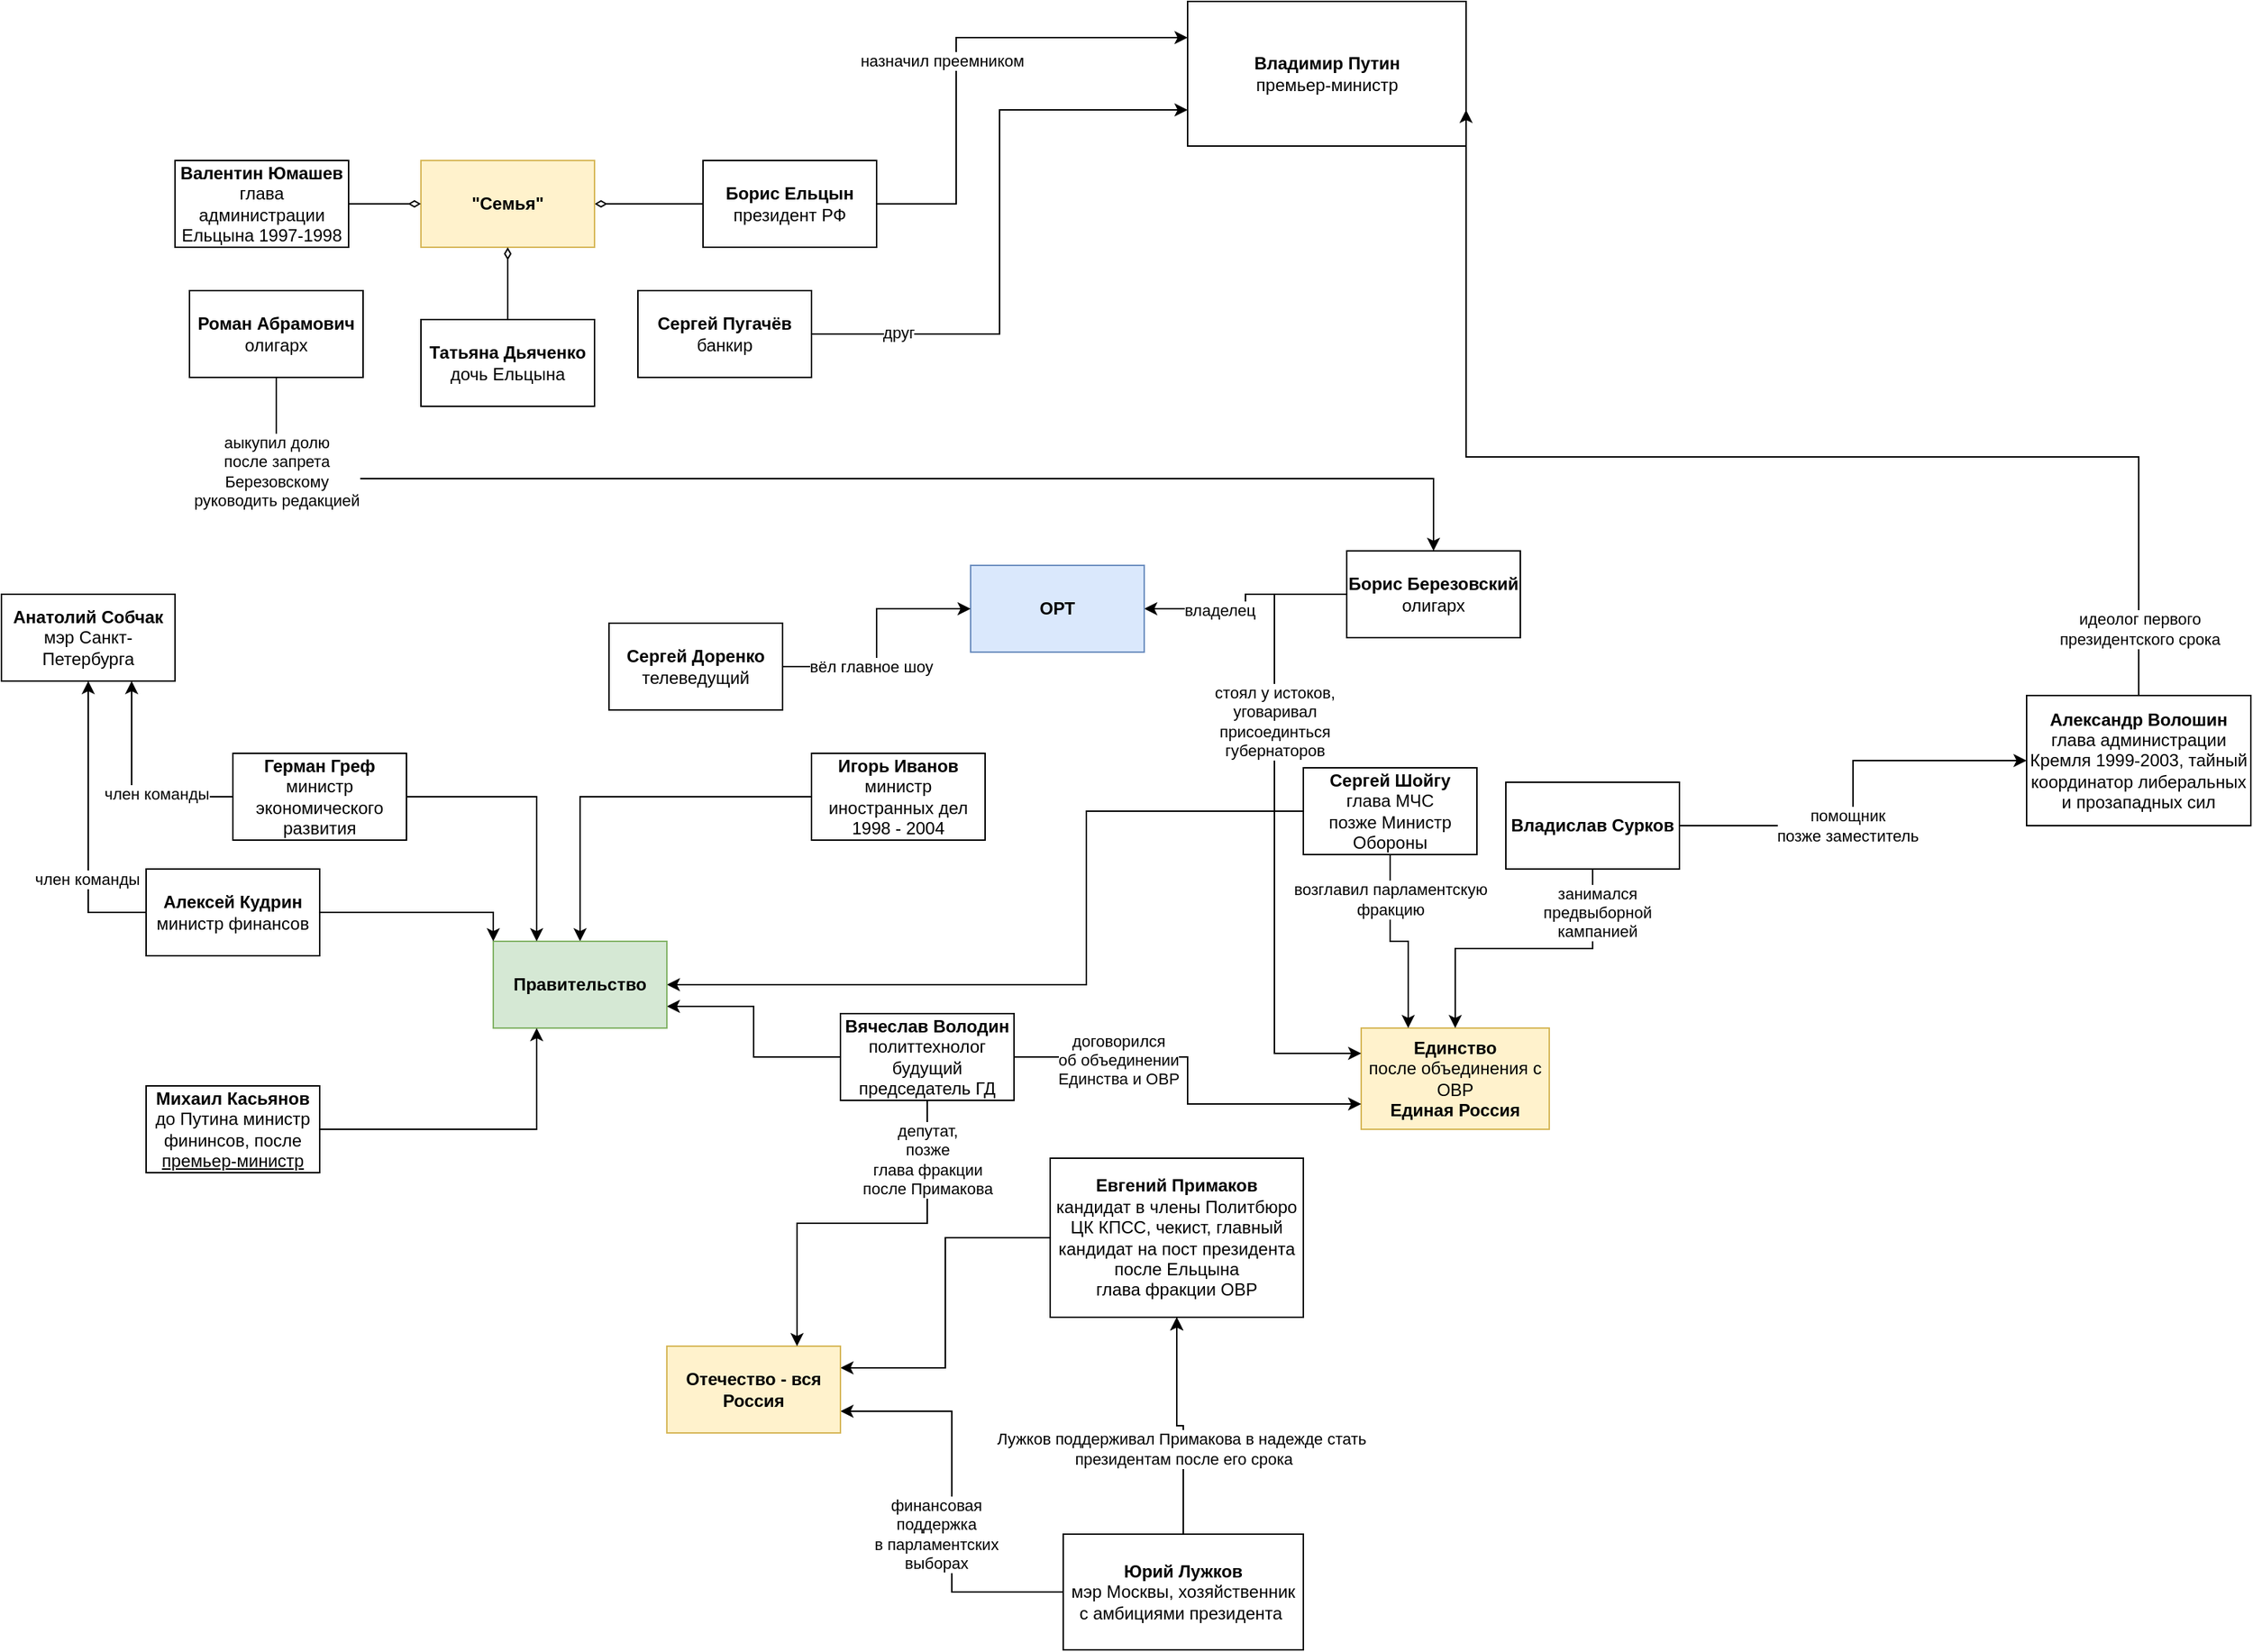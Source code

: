 <mxfile version="20.4.2" type="github">
  <diagram id="R2lEEEUBdFMjLlhIrx00" name="Page-1">
    <mxGraphModel dx="2071" dy="1838" grid="1" gridSize="10" guides="1" tooltips="1" connect="1" arrows="1" fold="1" page="1" pageScale="1" pageWidth="850" pageHeight="1100" math="0" shadow="0" extFonts="Permanent Marker^https://fonts.googleapis.com/css?family=Permanent+Marker">
      <root>
        <mxCell id="0" />
        <mxCell id="1" parent="0" />
        <mxCell id="mc-ZGPXS3bzHDEpSmZdM-4" value="" style="edgeStyle=orthogonalEdgeStyle;rounded=0;orthogonalLoop=1;jettySize=auto;html=1;entryX=0;entryY=0.25;entryDx=0;entryDy=0;" edge="1" parent="1" source="mc-ZGPXS3bzHDEpSmZdM-1" target="mc-ZGPXS3bzHDEpSmZdM-3">
          <mxGeometry relative="1" as="geometry">
            <Array as="points">
              <mxPoint x="630" y="-50" />
              <mxPoint x="630" y="-165" />
            </Array>
          </mxGeometry>
        </mxCell>
        <mxCell id="mc-ZGPXS3bzHDEpSmZdM-54" value="назначил преемником" style="edgeLabel;html=1;align=center;verticalAlign=middle;resizable=0;points=[];" vertex="1" connectable="0" parent="mc-ZGPXS3bzHDEpSmZdM-4">
          <mxGeometry x="-0.415" y="-2" relative="1" as="geometry">
            <mxPoint x="-12" y="-58" as="offset" />
          </mxGeometry>
        </mxCell>
        <mxCell id="mc-ZGPXS3bzHDEpSmZdM-1" value="&lt;b&gt;Борис Ельцын&lt;br&gt;&lt;/b&gt;президент РФ" style="rounded=0;whiteSpace=wrap;html=1;" vertex="1" parent="1">
          <mxGeometry x="455" y="-80" width="120" height="60" as="geometry" />
        </mxCell>
        <mxCell id="mc-ZGPXS3bzHDEpSmZdM-3" value="&lt;b&gt;Владимир Путин&lt;br&gt;&lt;/b&gt;премьер-министр" style="rounded=0;whiteSpace=wrap;html=1;" vertex="1" parent="1">
          <mxGeometry x="790" y="-190" width="192.5" height="100" as="geometry" />
        </mxCell>
        <mxCell id="mc-ZGPXS3bzHDEpSmZdM-55" style="edgeStyle=orthogonalEdgeStyle;rounded=0;orthogonalLoop=1;jettySize=auto;html=1;startArrow=none;startFill=0;endArrow=classic;endFill=1;entryX=1;entryY=0.75;entryDx=0;entryDy=0;" edge="1" parent="1" source="mc-ZGPXS3bzHDEpSmZdM-5" target="mc-ZGPXS3bzHDEpSmZdM-3">
          <mxGeometry relative="1" as="geometry">
            <mxPoint x="970" y="75" as="targetPoint" />
            <Array as="points">
              <mxPoint x="1448" y="125" />
            </Array>
          </mxGeometry>
        </mxCell>
        <mxCell id="mc-ZGPXS3bzHDEpSmZdM-56" value="идеолог первого&lt;br&gt;президентского срока" style="edgeLabel;html=1;align=center;verticalAlign=middle;resizable=0;points=[];" vertex="1" connectable="0" parent="mc-ZGPXS3bzHDEpSmZdM-55">
          <mxGeometry x="-0.915" y="-3" relative="1" as="geometry">
            <mxPoint x="-3" y="-9" as="offset" />
          </mxGeometry>
        </mxCell>
        <mxCell id="mc-ZGPXS3bzHDEpSmZdM-5" value="&lt;b&gt;Александр Волошин&lt;br&gt;&lt;/b&gt;глава администрации Кремля 1999-2003, тайный координатор либеральных и прозападных сил" style="rounded=0;whiteSpace=wrap;html=1;" vertex="1" parent="1">
          <mxGeometry x="1370" y="290" width="155" height="90" as="geometry" />
        </mxCell>
        <mxCell id="mc-ZGPXS3bzHDEpSmZdM-20" style="edgeStyle=orthogonalEdgeStyle;rounded=0;orthogonalLoop=1;jettySize=auto;html=1;exitX=0;exitY=0.5;exitDx=0;exitDy=0;entryX=1;entryY=0.25;entryDx=0;entryDy=0;startArrow=none;startFill=0;endArrow=classic;endFill=1;" edge="1" parent="1" source="mc-ZGPXS3bzHDEpSmZdM-6" target="mc-ZGPXS3bzHDEpSmZdM-19">
          <mxGeometry relative="1" as="geometry" />
        </mxCell>
        <mxCell id="mc-ZGPXS3bzHDEpSmZdM-6" value="&lt;b&gt;Евгений Примаков&lt;br&gt;&lt;/b&gt;кандидат в члены Политбюро ЦК КПСС, чекист, главный кандидат на пост президента после Ельцына&lt;br&gt;глава фракции ОВР" style="rounded=0;whiteSpace=wrap;html=1;" vertex="1" parent="1">
          <mxGeometry x="695" y="610" width="175" height="110" as="geometry" />
        </mxCell>
        <mxCell id="mc-ZGPXS3bzHDEpSmZdM-8" style="edgeStyle=orthogonalEdgeStyle;rounded=0;orthogonalLoop=1;jettySize=auto;html=1;entryX=0.5;entryY=1;entryDx=0;entryDy=0;" edge="1" parent="1" source="mc-ZGPXS3bzHDEpSmZdM-7" target="mc-ZGPXS3bzHDEpSmZdM-6">
          <mxGeometry relative="1" as="geometry" />
        </mxCell>
        <mxCell id="mc-ZGPXS3bzHDEpSmZdM-9" value="" style="edgeStyle=orthogonalEdgeStyle;rounded=0;orthogonalLoop=1;jettySize=auto;html=1;" edge="1" parent="1" source="mc-ZGPXS3bzHDEpSmZdM-7" target="mc-ZGPXS3bzHDEpSmZdM-6">
          <mxGeometry relative="1" as="geometry" />
        </mxCell>
        <mxCell id="mc-ZGPXS3bzHDEpSmZdM-11" value="Лужков поддерживал Примакова в надежде стать&amp;nbsp;&lt;br&gt;президентам после его срока" style="edgeLabel;html=1;align=center;verticalAlign=middle;resizable=0;points=[];" vertex="1" connectable="0" parent="mc-ZGPXS3bzHDEpSmZdM-9">
          <mxGeometry x="-0.227" relative="1" as="geometry">
            <mxPoint as="offset" />
          </mxGeometry>
        </mxCell>
        <mxCell id="mc-ZGPXS3bzHDEpSmZdM-21" style="edgeStyle=orthogonalEdgeStyle;rounded=0;orthogonalLoop=1;jettySize=auto;html=1;entryX=1;entryY=0.75;entryDx=0;entryDy=0;startArrow=none;startFill=0;endArrow=classic;endFill=1;" edge="1" parent="1" source="mc-ZGPXS3bzHDEpSmZdM-7" target="mc-ZGPXS3bzHDEpSmZdM-19">
          <mxGeometry relative="1" as="geometry" />
        </mxCell>
        <mxCell id="mc-ZGPXS3bzHDEpSmZdM-22" value="финансовая&lt;br&gt;поддержка&lt;br&gt;в парламентских&lt;br&gt;выборах" style="edgeLabel;html=1;align=center;verticalAlign=middle;resizable=0;points=[];" vertex="1" connectable="0" parent="mc-ZGPXS3bzHDEpSmZdM-21">
          <mxGeometry x="-0.53" relative="1" as="geometry">
            <mxPoint x="-23" y="-40" as="offset" />
          </mxGeometry>
        </mxCell>
        <mxCell id="mc-ZGPXS3bzHDEpSmZdM-7" value="&lt;b&gt;Юрий Лужков&lt;br&gt;&lt;/b&gt;мэр Москвы, хозяйственник с амбициями президента&amp;nbsp;" style="rounded=0;whiteSpace=wrap;html=1;" vertex="1" parent="1">
          <mxGeometry x="704" y="870" width="166" height="80" as="geometry" />
        </mxCell>
        <mxCell id="mc-ZGPXS3bzHDEpSmZdM-13" style="edgeStyle=orthogonalEdgeStyle;rounded=0;orthogonalLoop=1;jettySize=auto;html=1;entryX=0;entryY=0.5;entryDx=0;entryDy=0;endArrow=none;endFill=0;startArrow=diamondThin;startFill=0;" edge="1" parent="1" source="mc-ZGPXS3bzHDEpSmZdM-12" target="mc-ZGPXS3bzHDEpSmZdM-1">
          <mxGeometry relative="1" as="geometry" />
        </mxCell>
        <mxCell id="mc-ZGPXS3bzHDEpSmZdM-12" value="&lt;b&gt;&quot;Семья&quot;&lt;/b&gt;" style="rounded=0;whiteSpace=wrap;html=1;fillColor=#fff2cc;strokeColor=#d6b656;" vertex="1" parent="1">
          <mxGeometry x="260" y="-80" width="120" height="60" as="geometry" />
        </mxCell>
        <mxCell id="mc-ZGPXS3bzHDEpSmZdM-14" value="&lt;b&gt;Татьяна Дьяченко&lt;/b&gt;&lt;br&gt;дочь Ельцына" style="rounded=0;whiteSpace=wrap;html=1;" vertex="1" parent="1">
          <mxGeometry x="260" y="30" width="120" height="60" as="geometry" />
        </mxCell>
        <mxCell id="mc-ZGPXS3bzHDEpSmZdM-15" style="edgeStyle=orthogonalEdgeStyle;rounded=0;orthogonalLoop=1;jettySize=auto;html=1;entryX=0.5;entryY=0;entryDx=0;entryDy=0;endArrow=none;endFill=0;startArrow=diamondThin;startFill=0;exitX=0.5;exitY=1;exitDx=0;exitDy=0;" edge="1" parent="1" source="mc-ZGPXS3bzHDEpSmZdM-12" target="mc-ZGPXS3bzHDEpSmZdM-14">
          <mxGeometry relative="1" as="geometry">
            <mxPoint x="390" y="-40" as="sourcePoint" />
            <mxPoint x="465" y="-40" as="targetPoint" />
          </mxGeometry>
        </mxCell>
        <mxCell id="mc-ZGPXS3bzHDEpSmZdM-16" value="&lt;b&gt;Валентин Юмашев&lt;/b&gt;&lt;br&gt;глава администрации Ельцына 1997-1998" style="rounded=0;whiteSpace=wrap;html=1;" vertex="1" parent="1">
          <mxGeometry x="90" y="-80" width="120" height="60" as="geometry" />
        </mxCell>
        <mxCell id="mc-ZGPXS3bzHDEpSmZdM-17" style="edgeStyle=orthogonalEdgeStyle;rounded=0;orthogonalLoop=1;jettySize=auto;html=1;entryX=1;entryY=0.5;entryDx=0;entryDy=0;endArrow=none;endFill=0;startArrow=diamondThin;startFill=0;exitX=0;exitY=0.5;exitDx=0;exitDy=0;" edge="1" parent="1" source="mc-ZGPXS3bzHDEpSmZdM-12" target="mc-ZGPXS3bzHDEpSmZdM-16">
          <mxGeometry relative="1" as="geometry">
            <mxPoint x="330" y="-10" as="sourcePoint" />
            <mxPoint x="330" y="40" as="targetPoint" />
          </mxGeometry>
        </mxCell>
        <mxCell id="mc-ZGPXS3bzHDEpSmZdM-18" value="&lt;b&gt;Единство&lt;/b&gt;&lt;br&gt;после объединения с ОВР&lt;br&gt;&lt;b&gt;Единая Россия&lt;/b&gt;" style="rounded=0;whiteSpace=wrap;html=1;fillColor=#fff2cc;strokeColor=#d6b656;" vertex="1" parent="1">
          <mxGeometry x="910" y="520" width="130" height="70" as="geometry" />
        </mxCell>
        <mxCell id="mc-ZGPXS3bzHDEpSmZdM-19" value="&lt;b&gt;Отечество - вся Россия&lt;/b&gt;" style="rounded=0;whiteSpace=wrap;html=1;fillColor=#fff2cc;strokeColor=#d6b656;" vertex="1" parent="1">
          <mxGeometry x="430" y="740" width="120" height="60" as="geometry" />
        </mxCell>
        <mxCell id="mc-ZGPXS3bzHDEpSmZdM-24" style="edgeStyle=orthogonalEdgeStyle;rounded=0;orthogonalLoop=1;jettySize=auto;html=1;startArrow=none;startFill=0;endArrow=classic;endFill=1;entryX=0;entryY=0.25;entryDx=0;entryDy=0;" edge="1" parent="1" source="mc-ZGPXS3bzHDEpSmZdM-23" target="mc-ZGPXS3bzHDEpSmZdM-18">
          <mxGeometry relative="1" as="geometry">
            <mxPoint x="840" y="540" as="targetPoint" />
            <Array as="points">
              <mxPoint x="850" y="220" />
              <mxPoint x="850" y="538" />
            </Array>
          </mxGeometry>
        </mxCell>
        <mxCell id="mc-ZGPXS3bzHDEpSmZdM-25" value="стоял у истоков,&lt;br&gt;уговаривал&lt;br&gt;присоединться&lt;br&gt;губернаторов" style="edgeLabel;html=1;align=center;verticalAlign=middle;resizable=0;points=[];" vertex="1" connectable="0" parent="mc-ZGPXS3bzHDEpSmZdM-24">
          <mxGeometry x="-0.693" y="2" relative="1" as="geometry">
            <mxPoint x="-2" y="72" as="offset" />
          </mxGeometry>
        </mxCell>
        <mxCell id="mc-ZGPXS3bzHDEpSmZdM-73" style="edgeStyle=orthogonalEdgeStyle;rounded=0;orthogonalLoop=1;jettySize=auto;html=1;startArrow=none;startFill=0;endArrow=classic;endFill=1;" edge="1" parent="1" source="mc-ZGPXS3bzHDEpSmZdM-23" target="mc-ZGPXS3bzHDEpSmZdM-34">
          <mxGeometry relative="1" as="geometry" />
        </mxCell>
        <mxCell id="mc-ZGPXS3bzHDEpSmZdM-74" value="владелец" style="edgeLabel;html=1;align=center;verticalAlign=middle;resizable=0;points=[];" vertex="1" connectable="0" parent="mc-ZGPXS3bzHDEpSmZdM-73">
          <mxGeometry x="0.316" y="1" relative="1" as="geometry">
            <mxPoint as="offset" />
          </mxGeometry>
        </mxCell>
        <mxCell id="mc-ZGPXS3bzHDEpSmZdM-23" value="&lt;b&gt;Борис Березовский&lt;/b&gt;&lt;br&gt;олигарх" style="rounded=0;whiteSpace=wrap;html=1;" vertex="1" parent="1">
          <mxGeometry x="900" y="190" width="120" height="60" as="geometry" />
        </mxCell>
        <mxCell id="mc-ZGPXS3bzHDEpSmZdM-27" style="edgeStyle=orthogonalEdgeStyle;rounded=0;orthogonalLoop=1;jettySize=auto;html=1;entryX=0;entryY=0.5;entryDx=0;entryDy=0;startArrow=none;startFill=0;endArrow=classic;endFill=1;" edge="1" parent="1" source="mc-ZGPXS3bzHDEpSmZdM-26" target="mc-ZGPXS3bzHDEpSmZdM-5">
          <mxGeometry relative="1" as="geometry" />
        </mxCell>
        <mxCell id="mc-ZGPXS3bzHDEpSmZdM-28" value="помощник&lt;br&gt;позже заместитель" style="edgeLabel;html=1;align=center;verticalAlign=middle;resizable=0;points=[];" vertex="1" connectable="0" parent="mc-ZGPXS3bzHDEpSmZdM-27">
          <mxGeometry x="-0.312" y="-2" relative="1" as="geometry">
            <mxPoint x="18" y="-2" as="offset" />
          </mxGeometry>
        </mxCell>
        <mxCell id="mc-ZGPXS3bzHDEpSmZdM-29" style="edgeStyle=orthogonalEdgeStyle;rounded=0;orthogonalLoop=1;jettySize=auto;html=1;entryX=0.5;entryY=0;entryDx=0;entryDy=0;startArrow=none;startFill=0;endArrow=classic;endFill=1;" edge="1" parent="1" source="mc-ZGPXS3bzHDEpSmZdM-26" target="mc-ZGPXS3bzHDEpSmZdM-18">
          <mxGeometry relative="1" as="geometry" />
        </mxCell>
        <mxCell id="mc-ZGPXS3bzHDEpSmZdM-30" value="занимался&lt;br&gt;предвыборной&lt;br&gt;кампанией" style="edgeLabel;html=1;align=center;verticalAlign=middle;resizable=0;points=[];" vertex="1" connectable="0" parent="mc-ZGPXS3bzHDEpSmZdM-29">
          <mxGeometry x="-0.198" y="-1" relative="1" as="geometry">
            <mxPoint x="30" y="-24" as="offset" />
          </mxGeometry>
        </mxCell>
        <mxCell id="mc-ZGPXS3bzHDEpSmZdM-26" value="&lt;b&gt;Владислав Сурков&lt;/b&gt;&lt;br&gt;" style="rounded=0;whiteSpace=wrap;html=1;" vertex="1" parent="1">
          <mxGeometry x="1010" y="350" width="120" height="60" as="geometry" />
        </mxCell>
        <mxCell id="mc-ZGPXS3bzHDEpSmZdM-46" style="edgeStyle=orthogonalEdgeStyle;rounded=0;orthogonalLoop=1;jettySize=auto;html=1;entryX=0.25;entryY=0;entryDx=0;entryDy=0;startArrow=none;startFill=0;endArrow=classic;endFill=1;" edge="1" parent="1" source="mc-ZGPXS3bzHDEpSmZdM-31" target="mc-ZGPXS3bzHDEpSmZdM-18">
          <mxGeometry relative="1" as="geometry" />
        </mxCell>
        <mxCell id="mc-ZGPXS3bzHDEpSmZdM-47" value="возглавил парламентскую&lt;br&gt;фракцию" style="edgeLabel;html=1;align=center;verticalAlign=middle;resizable=0;points=[];" vertex="1" connectable="0" parent="mc-ZGPXS3bzHDEpSmZdM-46">
          <mxGeometry x="-0.721" y="-1" relative="1" as="geometry">
            <mxPoint x="1" y="12" as="offset" />
          </mxGeometry>
        </mxCell>
        <mxCell id="mc-ZGPXS3bzHDEpSmZdM-60" style="edgeStyle=orthogonalEdgeStyle;rounded=0;orthogonalLoop=1;jettySize=auto;html=1;entryX=1;entryY=0.5;entryDx=0;entryDy=0;startArrow=none;startFill=0;endArrow=classic;endFill=1;" edge="1" parent="1" source="mc-ZGPXS3bzHDEpSmZdM-31" target="mc-ZGPXS3bzHDEpSmZdM-58">
          <mxGeometry relative="1" as="geometry">
            <Array as="points">
              <mxPoint x="720" y="370" />
              <mxPoint x="720" y="490" />
            </Array>
          </mxGeometry>
        </mxCell>
        <mxCell id="mc-ZGPXS3bzHDEpSmZdM-31" value="&lt;b&gt;Сергей Шойгу&lt;/b&gt;&lt;br&gt;глава МЧС&lt;br&gt;позже Министр Обороны" style="rounded=0;whiteSpace=wrap;html=1;" vertex="1" parent="1">
          <mxGeometry x="870" y="340" width="120" height="60" as="geometry" />
        </mxCell>
        <mxCell id="mc-ZGPXS3bzHDEpSmZdM-34" value="&lt;b&gt;ОРТ&lt;/b&gt;" style="rounded=0;whiteSpace=wrap;html=1;fillColor=#dae8fc;strokeColor=#6c8ebf;" vertex="1" parent="1">
          <mxGeometry x="640" y="200.0" width="120" height="60" as="geometry" />
        </mxCell>
        <mxCell id="mc-ZGPXS3bzHDEpSmZdM-38" style="edgeStyle=orthogonalEdgeStyle;rounded=0;orthogonalLoop=1;jettySize=auto;html=1;startArrow=none;startFill=0;endArrow=classic;endFill=1;" edge="1" parent="1" source="mc-ZGPXS3bzHDEpSmZdM-37" target="mc-ZGPXS3bzHDEpSmZdM-34">
          <mxGeometry relative="1" as="geometry" />
        </mxCell>
        <mxCell id="mc-ZGPXS3bzHDEpSmZdM-39" value="вёл главное шоу" style="edgeLabel;html=1;align=center;verticalAlign=middle;resizable=0;points=[];" vertex="1" connectable="0" parent="mc-ZGPXS3bzHDEpSmZdM-38">
          <mxGeometry x="-0.723" y="-3" relative="1" as="geometry">
            <mxPoint x="37" y="-3" as="offset" />
          </mxGeometry>
        </mxCell>
        <mxCell id="mc-ZGPXS3bzHDEpSmZdM-37" value="&lt;b&gt;Сергей Доренко&lt;/b&gt;&lt;br&gt;телеведущий" style="rounded=0;whiteSpace=wrap;html=1;" vertex="1" parent="1">
          <mxGeometry x="390.0" y="240.0" width="120" height="60" as="geometry" />
        </mxCell>
        <mxCell id="mc-ZGPXS3bzHDEpSmZdM-41" style="edgeStyle=orthogonalEdgeStyle;rounded=0;orthogonalLoop=1;jettySize=auto;html=1;entryX=0.75;entryY=0;entryDx=0;entryDy=0;startArrow=none;startFill=0;endArrow=classic;endFill=1;" edge="1" parent="1" source="mc-ZGPXS3bzHDEpSmZdM-40" target="mc-ZGPXS3bzHDEpSmZdM-19">
          <mxGeometry relative="1" as="geometry" />
        </mxCell>
        <mxCell id="mc-ZGPXS3bzHDEpSmZdM-42" value="депутат,&lt;br&gt;позже&lt;br&gt;глава фракции&lt;br&gt;после Примакова" style="edgeLabel;html=1;align=center;verticalAlign=middle;resizable=0;points=[];" vertex="1" connectable="0" parent="mc-ZGPXS3bzHDEpSmZdM-41">
          <mxGeometry x="-0.365" y="-2" relative="1" as="geometry">
            <mxPoint x="2" y="-42" as="offset" />
          </mxGeometry>
        </mxCell>
        <mxCell id="mc-ZGPXS3bzHDEpSmZdM-48" style="edgeStyle=orthogonalEdgeStyle;rounded=0;orthogonalLoop=1;jettySize=auto;html=1;entryX=0;entryY=0.75;entryDx=0;entryDy=0;startArrow=none;startFill=0;endArrow=classic;endFill=1;" edge="1" parent="1" source="mc-ZGPXS3bzHDEpSmZdM-40" target="mc-ZGPXS3bzHDEpSmZdM-18">
          <mxGeometry relative="1" as="geometry" />
        </mxCell>
        <mxCell id="mc-ZGPXS3bzHDEpSmZdM-49" value="договорился&lt;br&gt;об объединении&lt;br&gt;Единства и ОВР" style="edgeLabel;html=1;align=center;verticalAlign=middle;resizable=0;points=[];" vertex="1" connectable="0" parent="mc-ZGPXS3bzHDEpSmZdM-48">
          <mxGeometry x="-0.347" y="-1" relative="1" as="geometry">
            <mxPoint x="-17" y="1" as="offset" />
          </mxGeometry>
        </mxCell>
        <mxCell id="mc-ZGPXS3bzHDEpSmZdM-66" style="edgeStyle=orthogonalEdgeStyle;rounded=0;orthogonalLoop=1;jettySize=auto;html=1;entryX=1;entryY=0.75;entryDx=0;entryDy=0;startArrow=none;startFill=0;endArrow=classic;endFill=1;" edge="1" parent="1" source="mc-ZGPXS3bzHDEpSmZdM-40" target="mc-ZGPXS3bzHDEpSmZdM-58">
          <mxGeometry relative="1" as="geometry" />
        </mxCell>
        <mxCell id="mc-ZGPXS3bzHDEpSmZdM-40" value="&lt;b&gt;Вячеслав Володин&lt;/b&gt;&lt;br&gt;политтехнолог&lt;br&gt;будущий председатель ГД" style="rounded=0;whiteSpace=wrap;html=1;" vertex="1" parent="1">
          <mxGeometry x="550" y="510" width="120" height="60" as="geometry" />
        </mxCell>
        <mxCell id="mc-ZGPXS3bzHDEpSmZdM-52" style="edgeStyle=orthogonalEdgeStyle;rounded=0;orthogonalLoop=1;jettySize=auto;html=1;entryX=0;entryY=0.75;entryDx=0;entryDy=0;startArrow=none;startFill=0;endArrow=classic;endFill=1;" edge="1" parent="1" source="mc-ZGPXS3bzHDEpSmZdM-50" target="mc-ZGPXS3bzHDEpSmZdM-3">
          <mxGeometry relative="1" as="geometry" />
        </mxCell>
        <mxCell id="mc-ZGPXS3bzHDEpSmZdM-53" value="друг" style="edgeLabel;html=1;align=center;verticalAlign=middle;resizable=0;points=[];" vertex="1" connectable="0" parent="mc-ZGPXS3bzHDEpSmZdM-52">
          <mxGeometry x="-0.714" y="1" relative="1" as="geometry">
            <mxPoint as="offset" />
          </mxGeometry>
        </mxCell>
        <mxCell id="mc-ZGPXS3bzHDEpSmZdM-50" value="&lt;b&gt;Сергей Пугачёв&lt;/b&gt;&lt;br&gt;банкир" style="whiteSpace=wrap;html=1;" vertex="1" parent="1">
          <mxGeometry x="410" y="10" width="120" height="60" as="geometry" />
        </mxCell>
        <mxCell id="mc-ZGPXS3bzHDEpSmZdM-59" style="edgeStyle=orthogonalEdgeStyle;rounded=0;orthogonalLoop=1;jettySize=auto;html=1;startArrow=none;startFill=0;endArrow=classic;endFill=1;" edge="1" parent="1" source="mc-ZGPXS3bzHDEpSmZdM-57" target="mc-ZGPXS3bzHDEpSmZdM-58">
          <mxGeometry relative="1" as="geometry" />
        </mxCell>
        <mxCell id="mc-ZGPXS3bzHDEpSmZdM-57" value="&lt;b&gt;Игорь Иванов&lt;/b&gt;&lt;br&gt;министр иностранных дел 1998 - 2004" style="whiteSpace=wrap;html=1;" vertex="1" parent="1">
          <mxGeometry x="530" y="330" width="120" height="60" as="geometry" />
        </mxCell>
        <mxCell id="mc-ZGPXS3bzHDEpSmZdM-58" value="&lt;b&gt;Правительство&lt;/b&gt;" style="whiteSpace=wrap;html=1;fillColor=#d5e8d4;strokeColor=#82b366;" vertex="1" parent="1">
          <mxGeometry x="310" y="460" width="120" height="60" as="geometry" />
        </mxCell>
        <mxCell id="mc-ZGPXS3bzHDEpSmZdM-62" style="edgeStyle=orthogonalEdgeStyle;rounded=0;orthogonalLoop=1;jettySize=auto;html=1;entryX=0.25;entryY=0;entryDx=0;entryDy=0;startArrow=none;startFill=0;endArrow=classic;endFill=1;" edge="1" parent="1" source="mc-ZGPXS3bzHDEpSmZdM-61" target="mc-ZGPXS3bzHDEpSmZdM-58">
          <mxGeometry relative="1" as="geometry" />
        </mxCell>
        <mxCell id="mc-ZGPXS3bzHDEpSmZdM-68" style="edgeStyle=orthogonalEdgeStyle;rounded=0;orthogonalLoop=1;jettySize=auto;html=1;entryX=0.75;entryY=1;entryDx=0;entryDy=0;startArrow=none;startFill=0;endArrow=classic;endFill=1;" edge="1" parent="1" source="mc-ZGPXS3bzHDEpSmZdM-61" target="mc-ZGPXS3bzHDEpSmZdM-67">
          <mxGeometry relative="1" as="geometry" />
        </mxCell>
        <mxCell id="mc-ZGPXS3bzHDEpSmZdM-71" value="член команды" style="edgeLabel;html=1;align=center;verticalAlign=middle;resizable=0;points=[];" vertex="1" connectable="0" parent="mc-ZGPXS3bzHDEpSmZdM-68">
          <mxGeometry x="-0.302" y="-2" relative="1" as="geometry">
            <mxPoint x="-1" as="offset" />
          </mxGeometry>
        </mxCell>
        <mxCell id="mc-ZGPXS3bzHDEpSmZdM-61" value="&lt;b&gt;Герман Греф&lt;/b&gt;&lt;br&gt;министр экономического развития" style="whiteSpace=wrap;html=1;" vertex="1" parent="1">
          <mxGeometry x="130" y="330" width="120" height="60" as="geometry" />
        </mxCell>
        <mxCell id="mc-ZGPXS3bzHDEpSmZdM-64" style="edgeStyle=orthogonalEdgeStyle;rounded=0;orthogonalLoop=1;jettySize=auto;html=1;entryX=0;entryY=0;entryDx=0;entryDy=0;startArrow=none;startFill=0;endArrow=classic;endFill=1;" edge="1" parent="1" source="mc-ZGPXS3bzHDEpSmZdM-63" target="mc-ZGPXS3bzHDEpSmZdM-58">
          <mxGeometry relative="1" as="geometry" />
        </mxCell>
        <mxCell id="mc-ZGPXS3bzHDEpSmZdM-69" style="edgeStyle=orthogonalEdgeStyle;rounded=0;orthogonalLoop=1;jettySize=auto;html=1;startArrow=none;startFill=0;endArrow=classic;endFill=1;entryX=0.5;entryY=1;entryDx=0;entryDy=0;" edge="1" parent="1" source="mc-ZGPXS3bzHDEpSmZdM-63" target="mc-ZGPXS3bzHDEpSmZdM-67">
          <mxGeometry relative="1" as="geometry">
            <mxPoint x="-40" y="370" as="targetPoint" />
            <Array as="points">
              <mxPoint x="30" y="440" />
            </Array>
          </mxGeometry>
        </mxCell>
        <mxCell id="mc-ZGPXS3bzHDEpSmZdM-70" value="член команды" style="edgeLabel;html=1;align=center;verticalAlign=middle;resizable=0;points=[];" vertex="1" connectable="0" parent="mc-ZGPXS3bzHDEpSmZdM-69">
          <mxGeometry x="-0.367" y="1" relative="1" as="geometry">
            <mxPoint as="offset" />
          </mxGeometry>
        </mxCell>
        <mxCell id="mc-ZGPXS3bzHDEpSmZdM-63" value="&lt;b&gt;Алексей Кудрин&lt;/b&gt;&lt;br&gt;министр финансов" style="whiteSpace=wrap;html=1;" vertex="1" parent="1">
          <mxGeometry x="70" y="410" width="120" height="60" as="geometry" />
        </mxCell>
        <mxCell id="mc-ZGPXS3bzHDEpSmZdM-67" value="&lt;b&gt;Анатолий Собчак&lt;/b&gt;&lt;br&gt;мэр Санкт-Петербурга" style="rounded=0;whiteSpace=wrap;html=1;" vertex="1" parent="1">
          <mxGeometry x="-30" y="220" width="120" height="60" as="geometry" />
        </mxCell>
        <mxCell id="mc-ZGPXS3bzHDEpSmZdM-77" style="edgeStyle=orthogonalEdgeStyle;rounded=0;orthogonalLoop=1;jettySize=auto;html=1;entryX=0.5;entryY=0;entryDx=0;entryDy=0;startArrow=none;startFill=0;endArrow=classic;endFill=1;" edge="1" parent="1" source="mc-ZGPXS3bzHDEpSmZdM-76" target="mc-ZGPXS3bzHDEpSmZdM-23">
          <mxGeometry relative="1" as="geometry">
            <Array as="points">
              <mxPoint x="160" y="140" />
              <mxPoint x="960" y="140" />
            </Array>
          </mxGeometry>
        </mxCell>
        <mxCell id="mc-ZGPXS3bzHDEpSmZdM-78" value="аыкупил долю&lt;br&gt;после запрета&lt;br&gt;Березовскому&lt;br&gt;руководить редакцией" style="edgeLabel;html=1;align=center;verticalAlign=middle;resizable=0;points=[];" vertex="1" connectable="0" parent="mc-ZGPXS3bzHDEpSmZdM-77">
          <mxGeometry x="-0.74" y="5" relative="1" as="geometry">
            <mxPoint x="-50" as="offset" />
          </mxGeometry>
        </mxCell>
        <mxCell id="mc-ZGPXS3bzHDEpSmZdM-76" value="&lt;b&gt;Роман Абрамович&lt;/b&gt;&lt;br&gt;олигарх" style="whiteSpace=wrap;html=1;" vertex="1" parent="1">
          <mxGeometry x="100" y="10" width="120" height="60" as="geometry" />
        </mxCell>
        <mxCell id="mc-ZGPXS3bzHDEpSmZdM-80" style="edgeStyle=orthogonalEdgeStyle;rounded=0;orthogonalLoop=1;jettySize=auto;html=1;entryX=0.25;entryY=1;entryDx=0;entryDy=0;startArrow=none;startFill=0;endArrow=classic;endFill=1;" edge="1" parent="1" source="mc-ZGPXS3bzHDEpSmZdM-79" target="mc-ZGPXS3bzHDEpSmZdM-58">
          <mxGeometry relative="1" as="geometry" />
        </mxCell>
        <mxCell id="mc-ZGPXS3bzHDEpSmZdM-79" value="&lt;b&gt;Михаил Касьянов&lt;br&gt;&lt;/b&gt;до Путина министр фининсов, после&lt;br&gt;&lt;u&gt;премьер-министр&lt;/u&gt;" style="whiteSpace=wrap;html=1;" vertex="1" parent="1">
          <mxGeometry x="70" y="560" width="120" height="60" as="geometry" />
        </mxCell>
      </root>
    </mxGraphModel>
  </diagram>
</mxfile>
